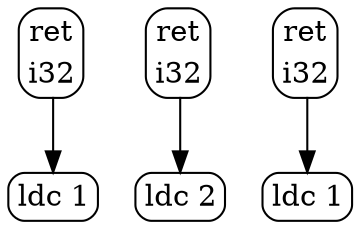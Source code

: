 digraph
{
    "Auto[1]" [ label = <<table border="1" cellborder="0" cellpadding="2" cellspacing="1" style="ROUNDED"><tr><td colspan="1" rowspan="0"><font>ret</font></td></tr><tr><td colspan="1" port="0" rowspan="1"><font>i32</font></td></tr></table>>, shape = plain, style = rounded ]
    "Auto[2]" [ label = <<table border="1" cellborder="0" cellpadding="2" cellspacing="1" style="ROUNDED"><tr><td colspan="1" rowspan="0"><font>ldc 1</font></td></tr></table>>, shape = plain, style = rounded ]
    "Auto[3]" [ label = <<table border="1" cellborder="0" cellpadding="2" cellspacing="1" style="ROUNDED"><tr><td colspan="1" rowspan="0"><font>ret</font></td></tr><tr><td colspan="1" port="0" rowspan="1"><font>i32</font></td></tr></table>>, shape = plain, style = rounded ]
    "Auto[4]" [ label = <<table border="1" cellborder="0" cellpadding="2" cellspacing="1" style="ROUNDED"><tr><td colspan="1" rowspan="0"><font>ldc 2</font></td></tr></table>>, shape = plain, style = rounded ]
    "Auto[5]" [ label = <<table border="1" cellborder="0" cellpadding="2" cellspacing="1" style="ROUNDED"><tr><td colspan="1" rowspan="0"><font>ret</font></td></tr><tr><td colspan="1" port="0" rowspan="1"><font>i32</font></td></tr></table>>, shape = plain, style = rounded ]
    "Auto[6]" [ label = <<table border="1" cellborder="0" cellpadding="2" cellspacing="1" style="ROUNDED"><tr><td colspan="1" rowspan="0"><font>ldc 1</font></td></tr></table>>, shape = plain, style = rounded ]

    "Auto[1]":0:_ -> "Auto[2]"
    "Auto[3]":0:_ -> "Auto[4]"
    "Auto[5]":0:_ -> "Auto[6]"
}